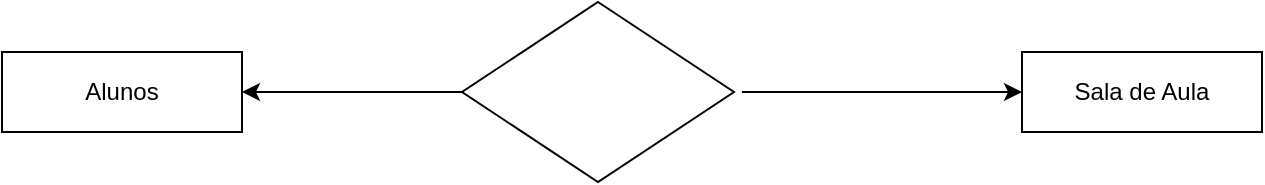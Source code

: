 <mxfile version="20.8.20" type="github">
  <diagram name="Página-1" id="iGLygPODLmCRKsFbxa0-">
    <mxGraphModel dx="1194" dy="584" grid="1" gridSize="10" guides="1" tooltips="1" connect="1" arrows="1" fold="1" page="1" pageScale="1" pageWidth="827" pageHeight="1169" math="0" shadow="0">
      <root>
        <mxCell id="0" />
        <mxCell id="1" parent="0" />
        <mxCell id="VsviNN29s00AVIuO62zN-1" value="Alunos" style="rounded=0;whiteSpace=wrap;html=1;" vertex="1" parent="1">
          <mxGeometry x="70" y="80" width="120" height="40" as="geometry" />
        </mxCell>
        <mxCell id="VsviNN29s00AVIuO62zN-2" value="" style="rhombus;whiteSpace=wrap;html=1;" vertex="1" parent="1">
          <mxGeometry x="300" y="55" width="136" height="90" as="geometry" />
        </mxCell>
        <mxCell id="VsviNN29s00AVIuO62zN-3" value="Sala de Aula" style="rounded=0;whiteSpace=wrap;html=1;" vertex="1" parent="1">
          <mxGeometry x="580" y="80" width="120" height="40" as="geometry" />
        </mxCell>
        <mxCell id="VsviNN29s00AVIuO62zN-6" value="" style="endArrow=classic;html=1;rounded=0;entryX=1;entryY=0.5;entryDx=0;entryDy=0;exitX=0;exitY=0.5;exitDx=0;exitDy=0;" edge="1" parent="1" source="VsviNN29s00AVIuO62zN-2" target="VsviNN29s00AVIuO62zN-1">
          <mxGeometry width="50" height="50" relative="1" as="geometry">
            <mxPoint x="220" y="145" as="sourcePoint" />
            <mxPoint x="270" y="95" as="targetPoint" />
          </mxGeometry>
        </mxCell>
        <mxCell id="VsviNN29s00AVIuO62zN-7" value="" style="endArrow=classic;html=1;rounded=0;entryX=0;entryY=0.5;entryDx=0;entryDy=0;" edge="1" parent="1" target="VsviNN29s00AVIuO62zN-3">
          <mxGeometry width="50" height="50" relative="1" as="geometry">
            <mxPoint x="440" y="100" as="sourcePoint" />
            <mxPoint x="520" y="55" as="targetPoint" />
          </mxGeometry>
        </mxCell>
      </root>
    </mxGraphModel>
  </diagram>
</mxfile>
